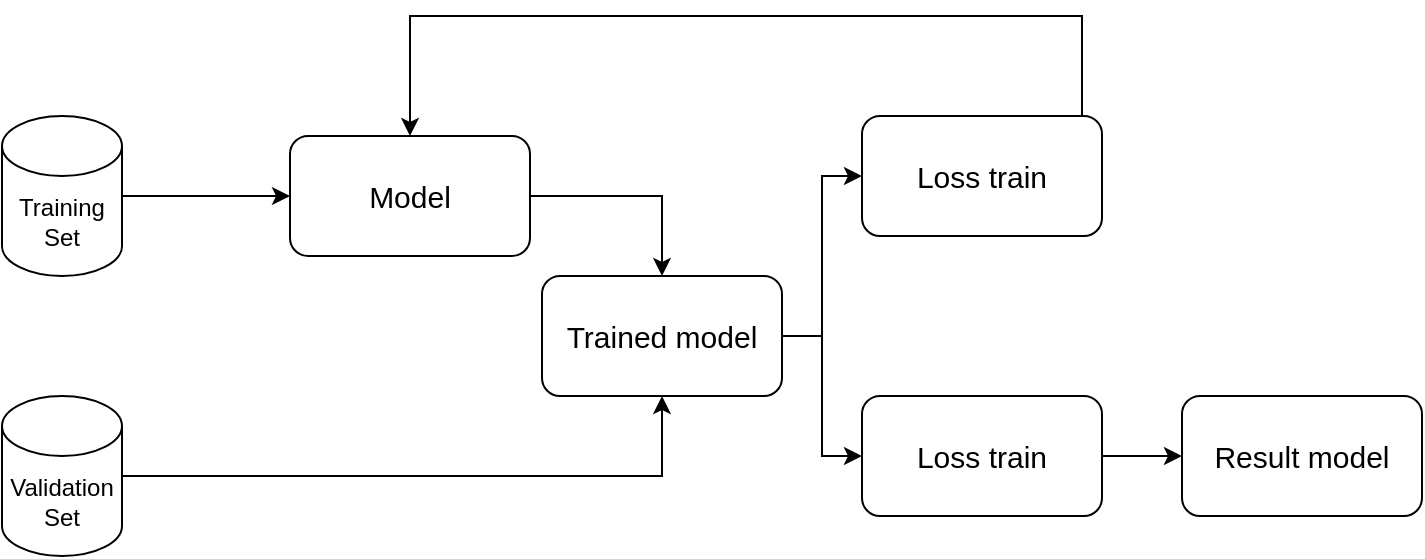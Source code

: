 <mxfile version="22.1.5" type="google">
  <diagram name="Trang-1" id="VJiNE9RDhKIC1pWFMdXq">
    <mxGraphModel grid="1" page="1" gridSize="10" guides="1" tooltips="1" connect="1" arrows="1" fold="1" pageScale="1" pageWidth="827" pageHeight="1169" math="0" shadow="0">
      <root>
        <mxCell id="0" />
        <mxCell id="1" parent="0" />
        <mxCell id="sCturLYhXN2UjFlmsiVd-8" style="edgeStyle=orthogonalEdgeStyle;rounded=0;orthogonalLoop=1;jettySize=auto;html=1;entryX=0;entryY=0.5;entryDx=0;entryDy=0;" edge="1" parent="1" source="sCturLYhXN2UjFlmsiVd-1" target="sCturLYhXN2UjFlmsiVd-3">
          <mxGeometry relative="1" as="geometry" />
        </mxCell>
        <mxCell id="sCturLYhXN2UjFlmsiVd-1" value="Training Set" style="shape=cylinder3;whiteSpace=wrap;html=1;boundedLbl=1;backgroundOutline=1;size=15;" vertex="1" parent="1">
          <mxGeometry x="40" y="100" width="60" height="80" as="geometry" />
        </mxCell>
        <mxCell id="sCturLYhXN2UjFlmsiVd-10" style="edgeStyle=orthogonalEdgeStyle;rounded=0;orthogonalLoop=1;jettySize=auto;html=1;entryX=0.5;entryY=1;entryDx=0;entryDy=0;" edge="1" parent="1" source="sCturLYhXN2UjFlmsiVd-2" target="sCturLYhXN2UjFlmsiVd-4">
          <mxGeometry relative="1" as="geometry" />
        </mxCell>
        <mxCell id="sCturLYhXN2UjFlmsiVd-2" value="Validation Set" style="shape=cylinder3;whiteSpace=wrap;html=1;boundedLbl=1;backgroundOutline=1;size=15;" vertex="1" parent="1">
          <mxGeometry x="40" y="240" width="60" height="80" as="geometry" />
        </mxCell>
        <mxCell id="sCturLYhXN2UjFlmsiVd-9" style="edgeStyle=orthogonalEdgeStyle;rounded=0;orthogonalLoop=1;jettySize=auto;html=1;" edge="1" parent="1" source="sCturLYhXN2UjFlmsiVd-3" target="sCturLYhXN2UjFlmsiVd-4">
          <mxGeometry relative="1" as="geometry" />
        </mxCell>
        <mxCell id="sCturLYhXN2UjFlmsiVd-3" value="&lt;font style=&quot;font-size: 15px;&quot;&gt;Model&lt;/font&gt;" style="rounded=1;whiteSpace=wrap;html=1;" vertex="1" parent="1">
          <mxGeometry x="184" y="110" width="120" height="60" as="geometry" />
        </mxCell>
        <mxCell id="sCturLYhXN2UjFlmsiVd-11" style="edgeStyle=orthogonalEdgeStyle;rounded=0;orthogonalLoop=1;jettySize=auto;html=1;entryX=0;entryY=0.5;entryDx=0;entryDy=0;" edge="1" parent="1" source="sCturLYhXN2UjFlmsiVd-4" target="sCturLYhXN2UjFlmsiVd-5">
          <mxGeometry relative="1" as="geometry" />
        </mxCell>
        <mxCell id="sCturLYhXN2UjFlmsiVd-12" style="edgeStyle=orthogonalEdgeStyle;rounded=0;orthogonalLoop=1;jettySize=auto;html=1;entryX=0;entryY=0.5;entryDx=0;entryDy=0;" edge="1" parent="1" source="sCturLYhXN2UjFlmsiVd-4" target="sCturLYhXN2UjFlmsiVd-6">
          <mxGeometry relative="1" as="geometry" />
        </mxCell>
        <mxCell id="sCturLYhXN2UjFlmsiVd-4" value="&lt;font style=&quot;font-size: 15px;&quot;&gt;Trained model&lt;/font&gt;" style="rounded=1;whiteSpace=wrap;html=1;" vertex="1" parent="1">
          <mxGeometry x="310" y="180" width="120" height="60" as="geometry" />
        </mxCell>
        <mxCell id="sCturLYhXN2UjFlmsiVd-13" style="edgeStyle=orthogonalEdgeStyle;rounded=0;orthogonalLoop=1;jettySize=auto;html=1;entryX=0.5;entryY=0;entryDx=0;entryDy=0;" edge="1" parent="1" source="sCturLYhXN2UjFlmsiVd-5" target="sCturLYhXN2UjFlmsiVd-3">
          <mxGeometry relative="1" as="geometry">
            <Array as="points">
              <mxPoint x="580" y="50" />
              <mxPoint x="244" y="50" />
            </Array>
          </mxGeometry>
        </mxCell>
        <mxCell id="sCturLYhXN2UjFlmsiVd-5" value="&lt;font style=&quot;font-size: 15px;&quot;&gt;Loss train&lt;/font&gt;" style="rounded=1;whiteSpace=wrap;html=1;" vertex="1" parent="1">
          <mxGeometry x="470" y="100" width="120" height="60" as="geometry" />
        </mxCell>
        <mxCell id="sCturLYhXN2UjFlmsiVd-14" style="edgeStyle=orthogonalEdgeStyle;rounded=0;orthogonalLoop=1;jettySize=auto;html=1;" edge="1" parent="1" source="sCturLYhXN2UjFlmsiVd-6" target="sCturLYhXN2UjFlmsiVd-7">
          <mxGeometry relative="1" as="geometry" />
        </mxCell>
        <mxCell id="sCturLYhXN2UjFlmsiVd-6" value="&lt;font style=&quot;font-size: 15px;&quot;&gt;Loss train&lt;/font&gt;" style="rounded=1;whiteSpace=wrap;html=1;" vertex="1" parent="1">
          <mxGeometry x="470" y="240" width="120" height="60" as="geometry" />
        </mxCell>
        <mxCell id="sCturLYhXN2UjFlmsiVd-7" value="&lt;font style=&quot;font-size: 15px;&quot;&gt;Result model&lt;/font&gt;" style="rounded=1;whiteSpace=wrap;html=1;" vertex="1" parent="1">
          <mxGeometry x="630" y="240" width="120" height="60" as="geometry" />
        </mxCell>
      </root>
    </mxGraphModel>
  </diagram>
</mxfile>
